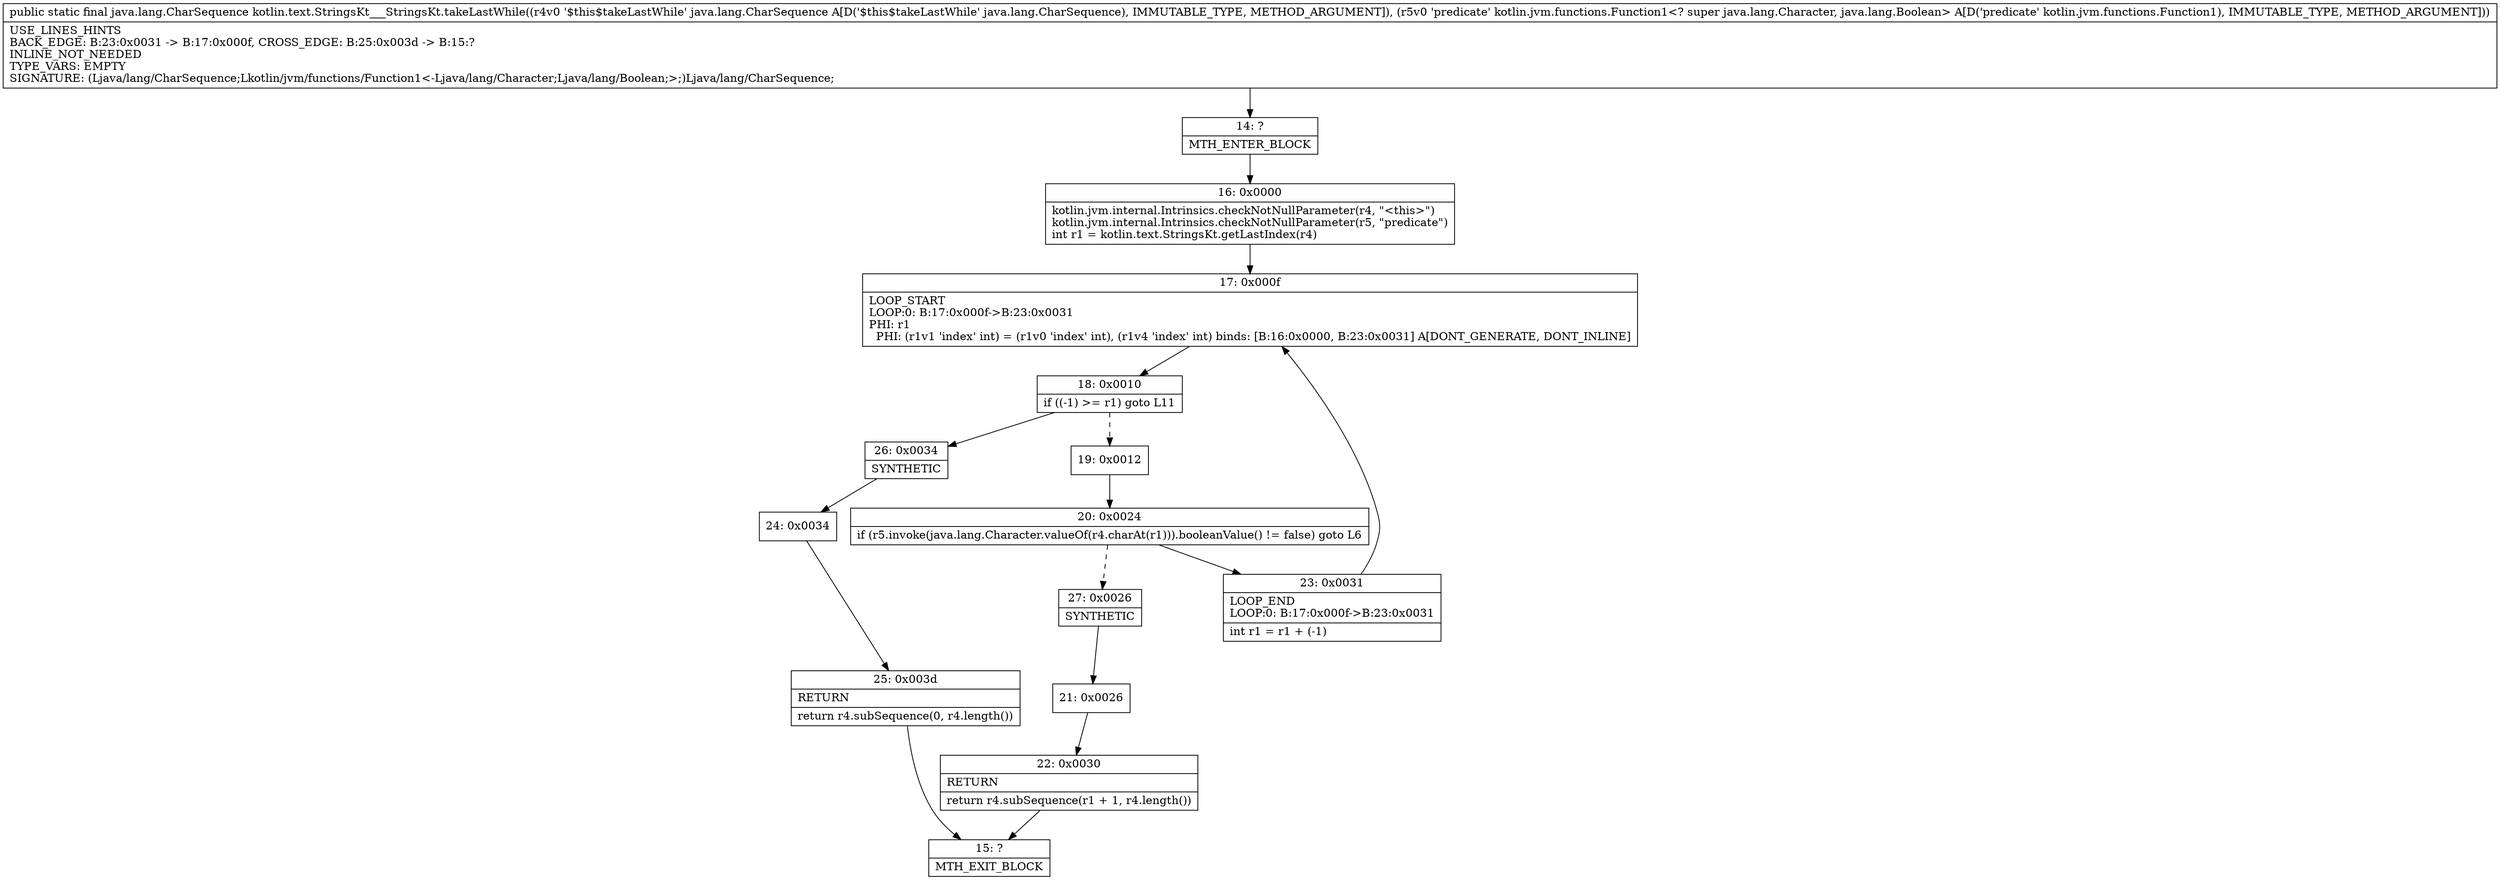 digraph "CFG forkotlin.text.StringsKt___StringsKt.takeLastWhile(Ljava\/lang\/CharSequence;Lkotlin\/jvm\/functions\/Function1;)Ljava\/lang\/CharSequence;" {
Node_14 [shape=record,label="{14\:\ ?|MTH_ENTER_BLOCK\l}"];
Node_16 [shape=record,label="{16\:\ 0x0000|kotlin.jvm.internal.Intrinsics.checkNotNullParameter(r4, \"\<this\>\")\lkotlin.jvm.internal.Intrinsics.checkNotNullParameter(r5, \"predicate\")\lint r1 = kotlin.text.StringsKt.getLastIndex(r4)\l}"];
Node_17 [shape=record,label="{17\:\ 0x000f|LOOP_START\lLOOP:0: B:17:0x000f\-\>B:23:0x0031\lPHI: r1 \l  PHI: (r1v1 'index' int) = (r1v0 'index' int), (r1v4 'index' int) binds: [B:16:0x0000, B:23:0x0031] A[DONT_GENERATE, DONT_INLINE]\l}"];
Node_18 [shape=record,label="{18\:\ 0x0010|if ((\-1) \>= r1) goto L11\l}"];
Node_19 [shape=record,label="{19\:\ 0x0012}"];
Node_20 [shape=record,label="{20\:\ 0x0024|if (r5.invoke(java.lang.Character.valueOf(r4.charAt(r1))).booleanValue() != false) goto L6\l}"];
Node_23 [shape=record,label="{23\:\ 0x0031|LOOP_END\lLOOP:0: B:17:0x000f\-\>B:23:0x0031\l|int r1 = r1 + (\-1)\l}"];
Node_27 [shape=record,label="{27\:\ 0x0026|SYNTHETIC\l}"];
Node_21 [shape=record,label="{21\:\ 0x0026}"];
Node_22 [shape=record,label="{22\:\ 0x0030|RETURN\l|return r4.subSequence(r1 + 1, r4.length())\l}"];
Node_15 [shape=record,label="{15\:\ ?|MTH_EXIT_BLOCK\l}"];
Node_26 [shape=record,label="{26\:\ 0x0034|SYNTHETIC\l}"];
Node_24 [shape=record,label="{24\:\ 0x0034}"];
Node_25 [shape=record,label="{25\:\ 0x003d|RETURN\l|return r4.subSequence(0, r4.length())\l}"];
MethodNode[shape=record,label="{public static final java.lang.CharSequence kotlin.text.StringsKt___StringsKt.takeLastWhile((r4v0 '$this$takeLastWhile' java.lang.CharSequence A[D('$this$takeLastWhile' java.lang.CharSequence), IMMUTABLE_TYPE, METHOD_ARGUMENT]), (r5v0 'predicate' kotlin.jvm.functions.Function1\<? super java.lang.Character, java.lang.Boolean\> A[D('predicate' kotlin.jvm.functions.Function1), IMMUTABLE_TYPE, METHOD_ARGUMENT]))  | USE_LINES_HINTS\lBACK_EDGE: B:23:0x0031 \-\> B:17:0x000f, CROSS_EDGE: B:25:0x003d \-\> B:15:?\lINLINE_NOT_NEEDED\lTYPE_VARS: EMPTY\lSIGNATURE: (Ljava\/lang\/CharSequence;Lkotlin\/jvm\/functions\/Function1\<\-Ljava\/lang\/Character;Ljava\/lang\/Boolean;\>;)Ljava\/lang\/CharSequence;\l}"];
MethodNode -> Node_14;Node_14 -> Node_16;
Node_16 -> Node_17;
Node_17 -> Node_18;
Node_18 -> Node_19[style=dashed];
Node_18 -> Node_26;
Node_19 -> Node_20;
Node_20 -> Node_23;
Node_20 -> Node_27[style=dashed];
Node_23 -> Node_17;
Node_27 -> Node_21;
Node_21 -> Node_22;
Node_22 -> Node_15;
Node_26 -> Node_24;
Node_24 -> Node_25;
Node_25 -> Node_15;
}

